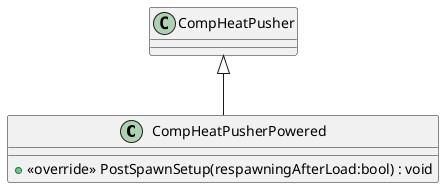 @startuml
class CompHeatPusherPowered {
    + <<override>> PostSpawnSetup(respawningAfterLoad:bool) : void
}
CompHeatPusher <|-- CompHeatPusherPowered
@enduml
